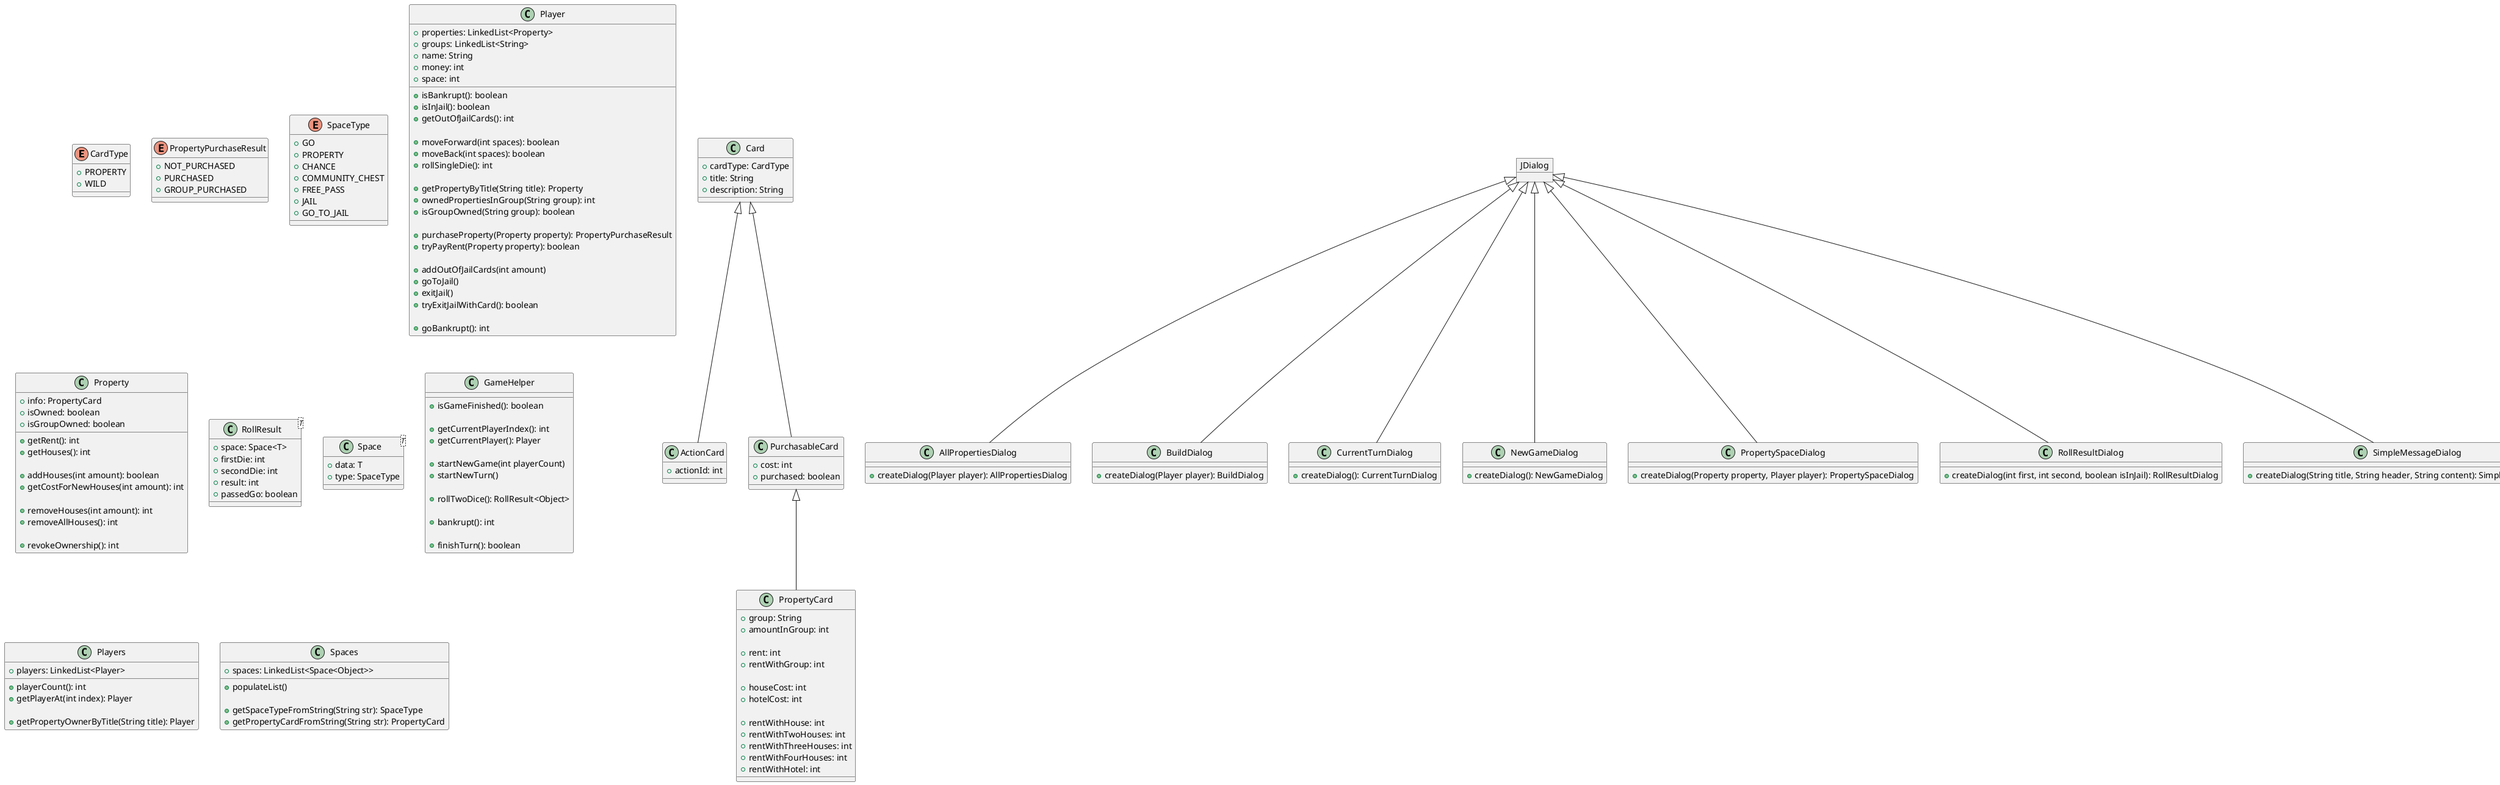 @startuml JMonopoly

enum CardType {
    +PROPERTY
    +WILD
}

enum PropertyPurchaseResult {
    +NOT_PURCHASED
    +PURCHASED
    +GROUP_PURCHASED
}

enum SpaceType {
    +GO
    +PROPERTY
    +CHANCE
    +COMMUNITY_CHEST
    +FREE_PASS
    +JAIL
    +GO_TO_JAIL
}

class Player {
    +properties: LinkedList<Property>
    +groups: LinkedList<String>
    +name: String
    +money: int
    +space: int

    +isBankrupt(): boolean
    +isInJail(): boolean
    +getOutOfJailCards(): int

    +moveForward(int spaces): boolean
    +moveBack(int spaces): boolean
    +rollSingleDie(): int

    +getPropertyByTitle(String title): Property
    +ownedPropertiesInGroup(String group): int
    +isGroupOwned(String group): boolean

    +purchaseProperty(Property property): PropertyPurchaseResult
    +tryPayRent(Property property): boolean

    +addOutOfJailCards(int amount)
    +goToJail()
    +exitJail()
    +tryExitJailWithCard(): boolean

    +goBankrupt(): int
}

class Property {
    +info: PropertyCard
    +isOwned: boolean
    +isGroupOwned: boolean

    +getRent(): int
    +getHouses(): int

    +addHouses(int amount): boolean
    +getCostForNewHouses(int amount): int

    +removeHouses(int amount): int
    +removeAllHouses(): int

    +revokeOwnership(): int
}

class RollResult<T> {
    +space: Space<T>
    +firstDie: int
    +secondDie: int
    +result: int
    +passedGo: boolean
}

class Space<T> {
    +data: T
    +type: SpaceType
}

class Card {
    +cardType: CardType
    +title: String
    +description: String
}

class ActionCard extends Card {
    +actionId: int
}

class PurchasableCard extends Card {
    +cost: int
    +purchased: boolean
}

class PropertyCard extends PurchasableCard {
    +group: String
    +amountInGroup: int

    +rent: int
    +rentWithGroup: int

    +houseCost: int
    +hotelCost: int

    +rentWithHouse: int
    +rentWithTwoHouses: int
    +rentWithThreeHouses: int
    +rentWithFourHouses: int
    +rentWithHotel: int
}

class GameHelper {
    +isGameFinished(): boolean

    +getCurrentPlayerIndex(): int
    +getCurrentPlayer(): Player

    +startNewGame(int playerCount)
    +startNewTurn()

    +rollTwoDice(): RollResult<Object>

    +bankrupt(): int

    +finishTurn(): boolean
}

class Players {
    +players: LinkedList<Player>

    +playerCount(): int
    +getPlayerAt(int index): Player

    +getPropertyOwnerByTitle(String title): Player
}

class Spaces {
    +spaces: LinkedList<Space<Object>>

    +populateList()

    +getSpaceTypeFromString(String str): SpaceType
    +getPropertyCardFromString(String str): PropertyCard
}

object JDialog
class AllPropertiesDialog extends JDialog {
    +createDialog(Player player): AllPropertiesDialog
}

class BuildDialog extends JDialog {
    +createDialog(Player player): BuildDialog
}

class CurrentTurnDialog extends JDialog {
    +createDialog(): CurrentTurnDialog
}

class NewGameDialog extends JDialog {
    +createDialog(): NewGameDialog
}

class PropertySpaceDialog extends JDialog {
    +createDialog(Property property, Player player): PropertySpaceDialog
}

class RollResultDialog extends JDialog {
    +createDialog(int first, int second, boolean isInJail): RollResultDialog
}

class SimpleMessageDialog extends JDialog {
    +createDialog(String title, String header, String content): SimpleMessageDialog
}

@enduml